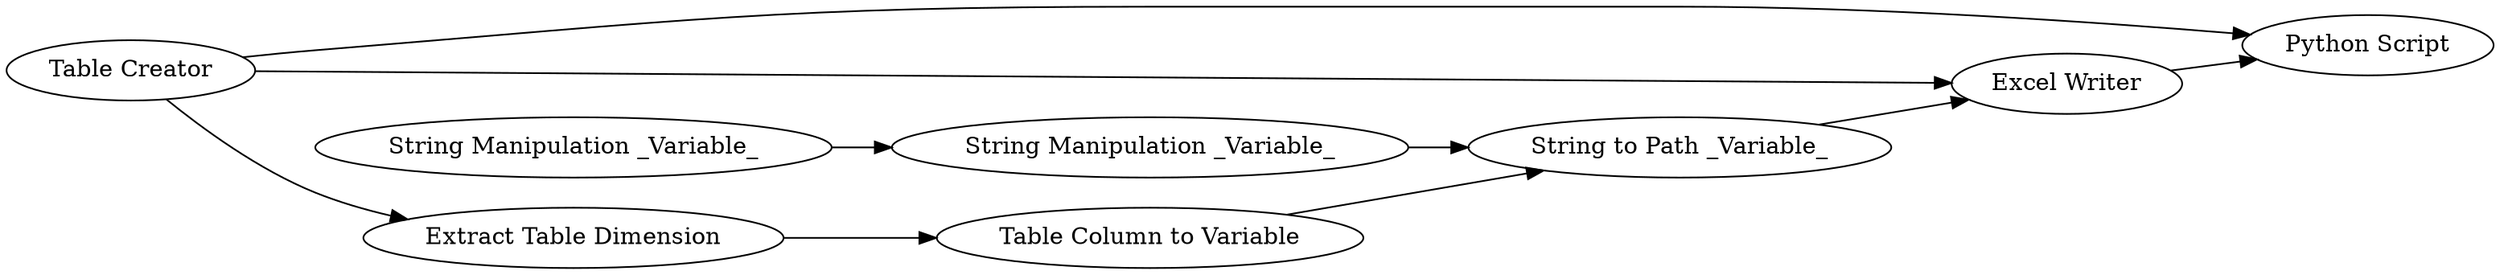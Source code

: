 digraph {
	11 -> 15
	18 -> 19
	15 -> 16
	19 -> 20
	11 -> 17
	20 -> 17
	11 -> 22
	16 -> 20
	17 -> 22
	16 [label="Table Column to Variable"]
	20 [label="String to Path _Variable_"]
	22 [label="Python Script"]
	11 [label="Table Creator"]
	18 [label="String Manipulation _Variable_"]
	15 [label="Extract Table Dimension"]
	17 [label="Excel Writer"]
	19 [label="String Manipulation _Variable_"]
	rankdir=LR
}
